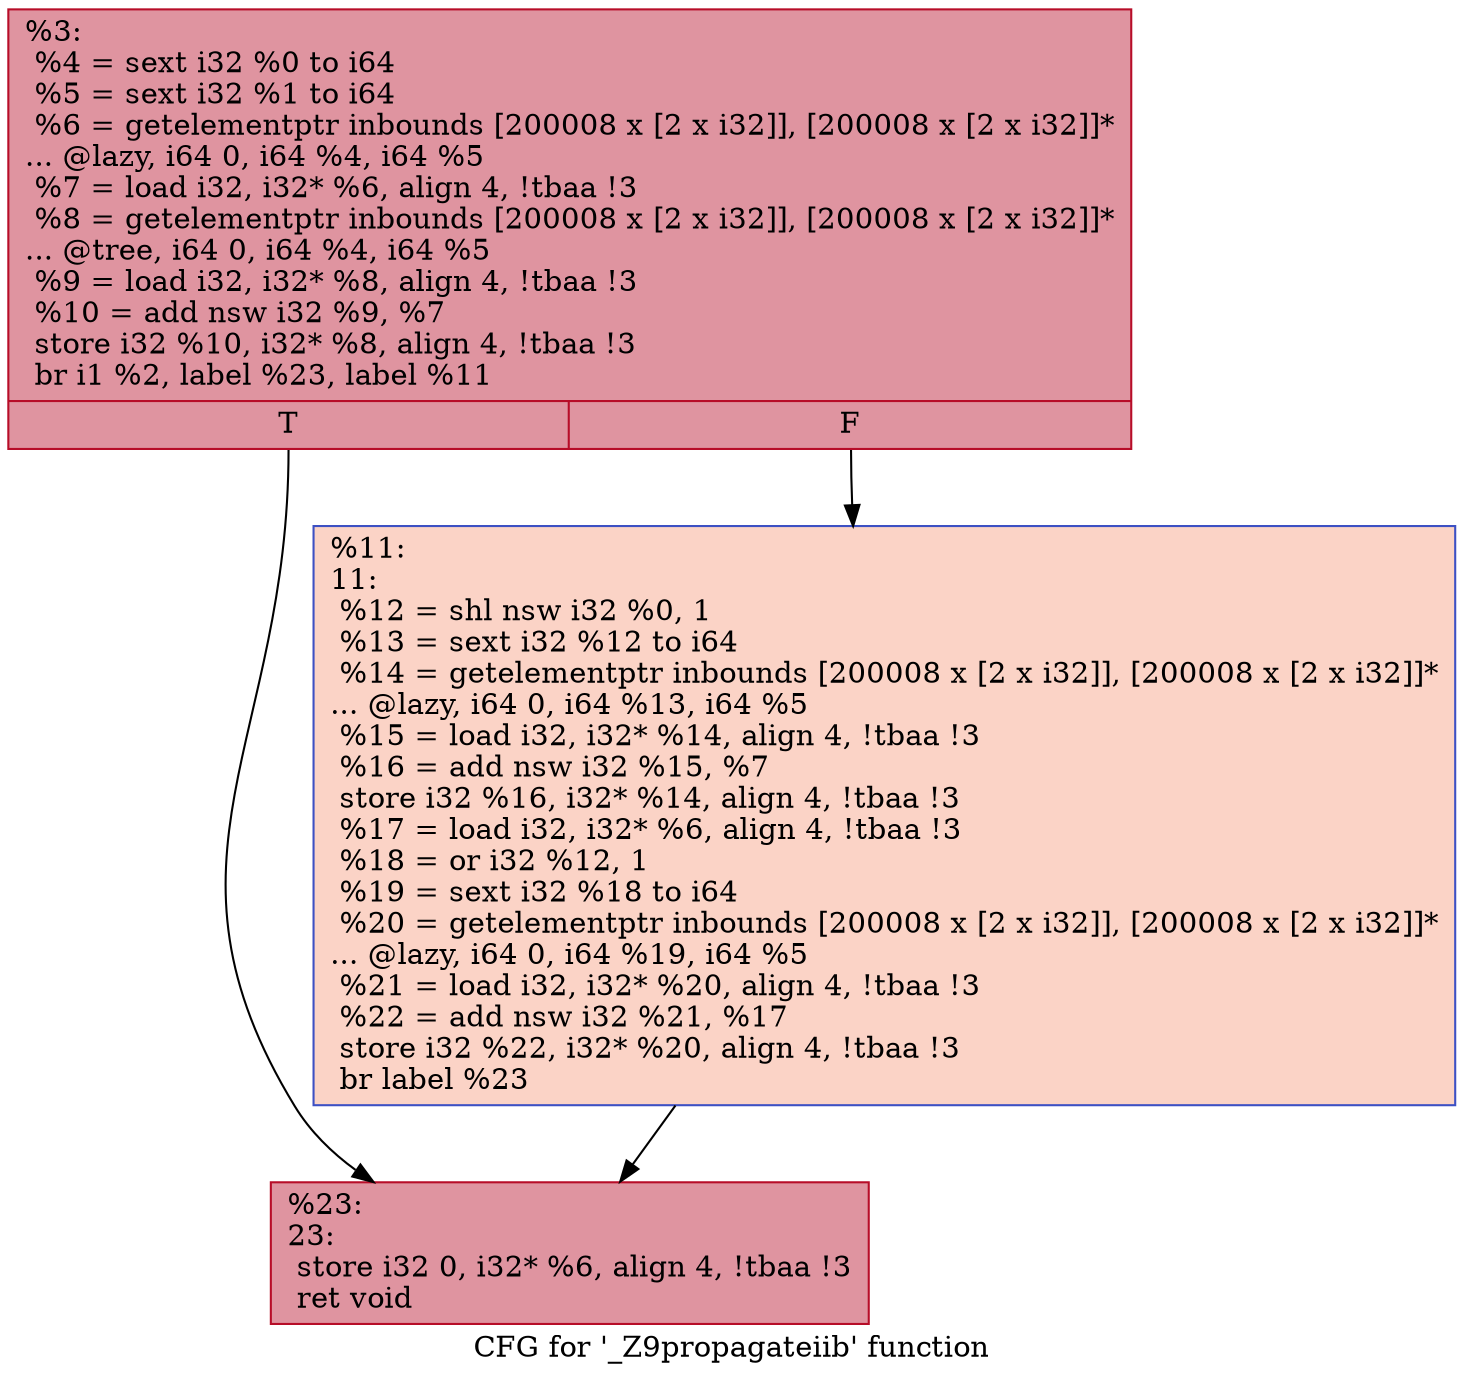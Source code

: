 digraph "CFG for '_Z9propagateiib' function" {
	label="CFG for '_Z9propagateiib' function";

	Node0x564907f30a30 [shape=record,color="#b70d28ff", style=filled, fillcolor="#b70d2870",label="{%3:\l  %4 = sext i32 %0 to i64\l  %5 = sext i32 %1 to i64\l  %6 = getelementptr inbounds [200008 x [2 x i32]], [200008 x [2 x i32]]*\l... @lazy, i64 0, i64 %4, i64 %5\l  %7 = load i32, i32* %6, align 4, !tbaa !3\l  %8 = getelementptr inbounds [200008 x [2 x i32]], [200008 x [2 x i32]]*\l... @tree, i64 0, i64 %4, i64 %5\l  %9 = load i32, i32* %8, align 4, !tbaa !3\l  %10 = add nsw i32 %9, %7\l  store i32 %10, i32* %8, align 4, !tbaa !3\l  br i1 %2, label %23, label %11\l|{<s0>T|<s1>F}}"];
	Node0x564907f30a30:s0 -> Node0x564907f30af0;
	Node0x564907f30a30:s1 -> Node0x564907f31550;
	Node0x564907f31550 [shape=record,color="#3d50c3ff", style=filled, fillcolor="#f59c7d70",label="{%11:\l11:                                               \l  %12 = shl nsw i32 %0, 1\l  %13 = sext i32 %12 to i64\l  %14 = getelementptr inbounds [200008 x [2 x i32]], [200008 x [2 x i32]]*\l... @lazy, i64 0, i64 %13, i64 %5\l  %15 = load i32, i32* %14, align 4, !tbaa !3\l  %16 = add nsw i32 %15, %7\l  store i32 %16, i32* %14, align 4, !tbaa !3\l  %17 = load i32, i32* %6, align 4, !tbaa !3\l  %18 = or i32 %12, 1\l  %19 = sext i32 %18 to i64\l  %20 = getelementptr inbounds [200008 x [2 x i32]], [200008 x [2 x i32]]*\l... @lazy, i64 0, i64 %19, i64 %5\l  %21 = load i32, i32* %20, align 4, !tbaa !3\l  %22 = add nsw i32 %21, %17\l  store i32 %22, i32* %20, align 4, !tbaa !3\l  br label %23\l}"];
	Node0x564907f31550 -> Node0x564907f30af0;
	Node0x564907f30af0 [shape=record,color="#b70d28ff", style=filled, fillcolor="#b70d2870",label="{%23:\l23:                                               \l  store i32 0, i32* %6, align 4, !tbaa !3\l  ret void\l}"];
}
